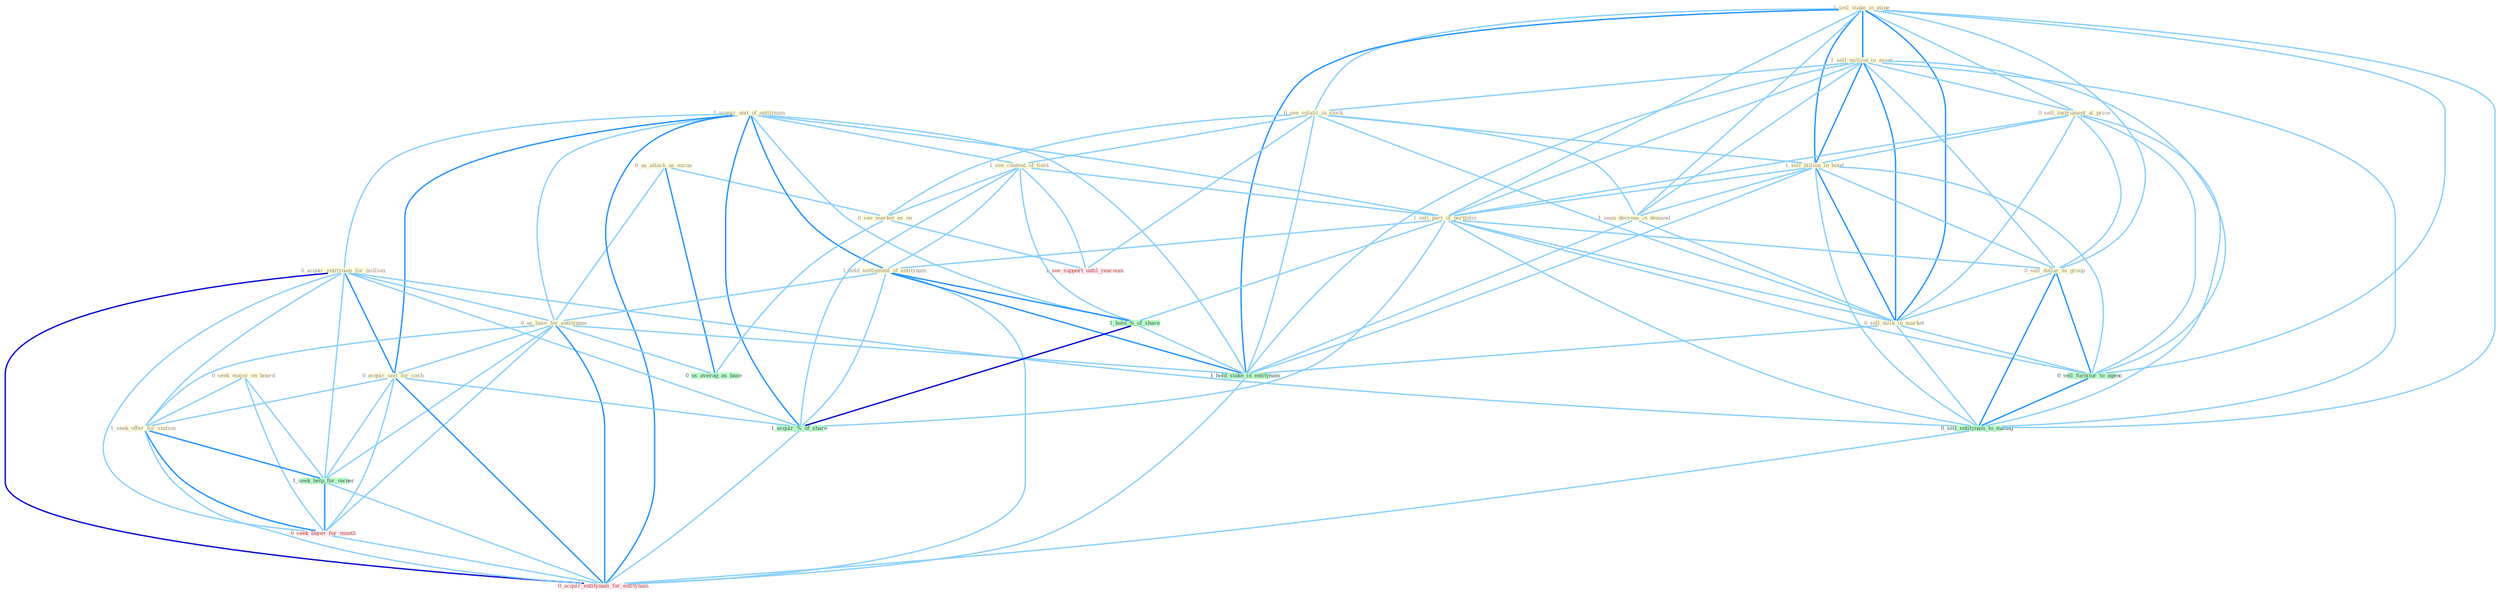 Graph G{ 
    node
    [shape=polygon,style=filled,width=.5,height=.06,color="#BDFCC9",fixedsize=true,fontsize=4,
    fontcolor="#2f4f4f"];
    {node
    [color="#ffffe0", fontcolor="#8b7d6b"] "0_us_attack_as_excus " "1_sell_stake_in_mine " "1_sell_million_in_asset " "0_sell_instrument_at_price " "0_see_volatil_in_stock " "1_sell_billion_in_bond " "1_acquir_unit_of_entitynam " "1_see_content_of_field " "1_sell_part_of_portfolio " "1_hold_settlement_of_entitynam " "0_acquir_entitynam_for_million " "0_sell_dollar_to_group " "0_seek_major_on_board " "0_us_base_for_entitynam " "0_see_market_as_on " "0_acquir_unit_for_cash " "1_seen_decreas_in_demand " "0_sell_milk_in_market " "1_seek_offer_for_station "}
{node [color="#fff0f5", fontcolor="#b22222"] "0_seek_buyer_for_month " "1_see_support_until_yearnum " "0_acquir_entitynam_for_entitynam "}
edge [color="#B0E2FF"];

	"0_us_attack_as_excus " -- "0_us_base_for_entitynam " [w="1", color="#87cefa" ];
	"0_us_attack_as_excus " -- "0_see_market_as_on " [w="1", color="#87cefa" ];
	"0_us_attack_as_excus " -- "0_us_averag_as_base " [w="2", color="#1e90ff" , len=0.8];
	"1_sell_stake_in_mine " -- "1_sell_million_in_asset " [w="2", color="#1e90ff" , len=0.8];
	"1_sell_stake_in_mine " -- "0_sell_instrument_at_price " [w="1", color="#87cefa" ];
	"1_sell_stake_in_mine " -- "0_see_volatil_in_stock " [w="1", color="#87cefa" ];
	"1_sell_stake_in_mine " -- "1_sell_billion_in_bond " [w="2", color="#1e90ff" , len=0.8];
	"1_sell_stake_in_mine " -- "1_sell_part_of_portfolio " [w="1", color="#87cefa" ];
	"1_sell_stake_in_mine " -- "0_sell_dollar_to_group " [w="1", color="#87cefa" ];
	"1_sell_stake_in_mine " -- "1_seen_decreas_in_demand " [w="1", color="#87cefa" ];
	"1_sell_stake_in_mine " -- "0_sell_milk_in_market " [w="2", color="#1e90ff" , len=0.8];
	"1_sell_stake_in_mine " -- "1_hold_stake_in_entitynam " [w="2", color="#1e90ff" , len=0.8];
	"1_sell_stake_in_mine " -- "0_sell_furnitur_to_agenc " [w="1", color="#87cefa" ];
	"1_sell_stake_in_mine " -- "0_sell_entitynam_to_manag " [w="1", color="#87cefa" ];
	"1_sell_million_in_asset " -- "0_sell_instrument_at_price " [w="1", color="#87cefa" ];
	"1_sell_million_in_asset " -- "0_see_volatil_in_stock " [w="1", color="#87cefa" ];
	"1_sell_million_in_asset " -- "1_sell_billion_in_bond " [w="2", color="#1e90ff" , len=0.8];
	"1_sell_million_in_asset " -- "1_sell_part_of_portfolio " [w="1", color="#87cefa" ];
	"1_sell_million_in_asset " -- "0_sell_dollar_to_group " [w="1", color="#87cefa" ];
	"1_sell_million_in_asset " -- "1_seen_decreas_in_demand " [w="1", color="#87cefa" ];
	"1_sell_million_in_asset " -- "0_sell_milk_in_market " [w="2", color="#1e90ff" , len=0.8];
	"1_sell_million_in_asset " -- "1_hold_stake_in_entitynam " [w="1", color="#87cefa" ];
	"1_sell_million_in_asset " -- "0_sell_furnitur_to_agenc " [w="1", color="#87cefa" ];
	"1_sell_million_in_asset " -- "0_sell_entitynam_to_manag " [w="1", color="#87cefa" ];
	"0_sell_instrument_at_price " -- "1_sell_billion_in_bond " [w="1", color="#87cefa" ];
	"0_sell_instrument_at_price " -- "1_sell_part_of_portfolio " [w="1", color="#87cefa" ];
	"0_sell_instrument_at_price " -- "0_sell_dollar_to_group " [w="1", color="#87cefa" ];
	"0_sell_instrument_at_price " -- "0_sell_milk_in_market " [w="1", color="#87cefa" ];
	"0_sell_instrument_at_price " -- "0_sell_furnitur_to_agenc " [w="1", color="#87cefa" ];
	"0_sell_instrument_at_price " -- "0_sell_entitynam_to_manag " [w="1", color="#87cefa" ];
	"0_see_volatil_in_stock " -- "1_sell_billion_in_bond " [w="1", color="#87cefa" ];
	"0_see_volatil_in_stock " -- "1_see_content_of_field " [w="1", color="#87cefa" ];
	"0_see_volatil_in_stock " -- "0_see_market_as_on " [w="1", color="#87cefa" ];
	"0_see_volatil_in_stock " -- "1_seen_decreas_in_demand " [w="1", color="#87cefa" ];
	"0_see_volatil_in_stock " -- "0_sell_milk_in_market " [w="1", color="#87cefa" ];
	"0_see_volatil_in_stock " -- "1_hold_stake_in_entitynam " [w="1", color="#87cefa" ];
	"0_see_volatil_in_stock " -- "1_see_support_until_yearnum " [w="1", color="#87cefa" ];
	"1_sell_billion_in_bond " -- "1_sell_part_of_portfolio " [w="1", color="#87cefa" ];
	"1_sell_billion_in_bond " -- "0_sell_dollar_to_group " [w="1", color="#87cefa" ];
	"1_sell_billion_in_bond " -- "1_seen_decreas_in_demand " [w="1", color="#87cefa" ];
	"1_sell_billion_in_bond " -- "0_sell_milk_in_market " [w="2", color="#1e90ff" , len=0.8];
	"1_sell_billion_in_bond " -- "1_hold_stake_in_entitynam " [w="1", color="#87cefa" ];
	"1_sell_billion_in_bond " -- "0_sell_furnitur_to_agenc " [w="1", color="#87cefa" ];
	"1_sell_billion_in_bond " -- "0_sell_entitynam_to_manag " [w="1", color="#87cefa" ];
	"1_acquir_unit_of_entitynam " -- "1_see_content_of_field " [w="1", color="#87cefa" ];
	"1_acquir_unit_of_entitynam " -- "1_sell_part_of_portfolio " [w="1", color="#87cefa" ];
	"1_acquir_unit_of_entitynam " -- "1_hold_settlement_of_entitynam " [w="2", color="#1e90ff" , len=0.8];
	"1_acquir_unit_of_entitynam " -- "0_acquir_entitynam_for_million " [w="1", color="#87cefa" ];
	"1_acquir_unit_of_entitynam " -- "0_us_base_for_entitynam " [w="1", color="#87cefa" ];
	"1_acquir_unit_of_entitynam " -- "0_acquir_unit_for_cash " [w="2", color="#1e90ff" , len=0.8];
	"1_acquir_unit_of_entitynam " -- "1_hold_%_of_share " [w="1", color="#87cefa" ];
	"1_acquir_unit_of_entitynam " -- "1_hold_stake_in_entitynam " [w="1", color="#87cefa" ];
	"1_acquir_unit_of_entitynam " -- "1_acquir_%_of_share " [w="2", color="#1e90ff" , len=0.8];
	"1_acquir_unit_of_entitynam " -- "0_acquir_entitynam_for_entitynam " [w="2", color="#1e90ff" , len=0.8];
	"1_see_content_of_field " -- "1_sell_part_of_portfolio " [w="1", color="#87cefa" ];
	"1_see_content_of_field " -- "1_hold_settlement_of_entitynam " [w="1", color="#87cefa" ];
	"1_see_content_of_field " -- "0_see_market_as_on " [w="1", color="#87cefa" ];
	"1_see_content_of_field " -- "1_hold_%_of_share " [w="1", color="#87cefa" ];
	"1_see_content_of_field " -- "1_acquir_%_of_share " [w="1", color="#87cefa" ];
	"1_see_content_of_field " -- "1_see_support_until_yearnum " [w="1", color="#87cefa" ];
	"1_sell_part_of_portfolio " -- "1_hold_settlement_of_entitynam " [w="1", color="#87cefa" ];
	"1_sell_part_of_portfolio " -- "0_sell_dollar_to_group " [w="1", color="#87cefa" ];
	"1_sell_part_of_portfolio " -- "0_sell_milk_in_market " [w="1", color="#87cefa" ];
	"1_sell_part_of_portfolio " -- "1_hold_%_of_share " [w="1", color="#87cefa" ];
	"1_sell_part_of_portfolio " -- "1_acquir_%_of_share " [w="1", color="#87cefa" ];
	"1_sell_part_of_portfolio " -- "0_sell_furnitur_to_agenc " [w="1", color="#87cefa" ];
	"1_sell_part_of_portfolio " -- "0_sell_entitynam_to_manag " [w="1", color="#87cefa" ];
	"1_hold_settlement_of_entitynam " -- "0_us_base_for_entitynam " [w="1", color="#87cefa" ];
	"1_hold_settlement_of_entitynam " -- "1_hold_%_of_share " [w="2", color="#1e90ff" , len=0.8];
	"1_hold_settlement_of_entitynam " -- "1_hold_stake_in_entitynam " [w="2", color="#1e90ff" , len=0.8];
	"1_hold_settlement_of_entitynam " -- "1_acquir_%_of_share " [w="1", color="#87cefa" ];
	"1_hold_settlement_of_entitynam " -- "0_acquir_entitynam_for_entitynam " [w="1", color="#87cefa" ];
	"0_acquir_entitynam_for_million " -- "0_us_base_for_entitynam " [w="1", color="#87cefa" ];
	"0_acquir_entitynam_for_million " -- "0_acquir_unit_for_cash " [w="2", color="#1e90ff" , len=0.8];
	"0_acquir_entitynam_for_million " -- "1_seek_offer_for_station " [w="1", color="#87cefa" ];
	"0_acquir_entitynam_for_million " -- "1_seek_help_for_owner " [w="1", color="#87cefa" ];
	"0_acquir_entitynam_for_million " -- "0_seek_buyer_for_month " [w="1", color="#87cefa" ];
	"0_acquir_entitynam_for_million " -- "1_acquir_%_of_share " [w="1", color="#87cefa" ];
	"0_acquir_entitynam_for_million " -- "0_sell_entitynam_to_manag " [w="1", color="#87cefa" ];
	"0_acquir_entitynam_for_million " -- "0_acquir_entitynam_for_entitynam " [w="3", color="#0000cd" , len=0.6];
	"0_sell_dollar_to_group " -- "0_sell_milk_in_market " [w="1", color="#87cefa" ];
	"0_sell_dollar_to_group " -- "0_sell_furnitur_to_agenc " [w="2", color="#1e90ff" , len=0.8];
	"0_sell_dollar_to_group " -- "0_sell_entitynam_to_manag " [w="2", color="#1e90ff" , len=0.8];
	"0_seek_major_on_board " -- "1_seek_offer_for_station " [w="1", color="#87cefa" ];
	"0_seek_major_on_board " -- "1_seek_help_for_owner " [w="1", color="#87cefa" ];
	"0_seek_major_on_board " -- "0_seek_buyer_for_month " [w="1", color="#87cefa" ];
	"0_us_base_for_entitynam " -- "0_acquir_unit_for_cash " [w="1", color="#87cefa" ];
	"0_us_base_for_entitynam " -- "1_seek_offer_for_station " [w="1", color="#87cefa" ];
	"0_us_base_for_entitynam " -- "1_hold_stake_in_entitynam " [w="1", color="#87cefa" ];
	"0_us_base_for_entitynam " -- "1_seek_help_for_owner " [w="1", color="#87cefa" ];
	"0_us_base_for_entitynam " -- "0_seek_buyer_for_month " [w="1", color="#87cefa" ];
	"0_us_base_for_entitynam " -- "0_us_averag_as_base " [w="1", color="#87cefa" ];
	"0_us_base_for_entitynam " -- "0_acquir_entitynam_for_entitynam " [w="2", color="#1e90ff" , len=0.8];
	"0_see_market_as_on " -- "1_see_support_until_yearnum " [w="1", color="#87cefa" ];
	"0_see_market_as_on " -- "0_us_averag_as_base " [w="1", color="#87cefa" ];
	"0_acquir_unit_for_cash " -- "1_seek_offer_for_station " [w="1", color="#87cefa" ];
	"0_acquir_unit_for_cash " -- "1_seek_help_for_owner " [w="1", color="#87cefa" ];
	"0_acquir_unit_for_cash " -- "0_seek_buyer_for_month " [w="1", color="#87cefa" ];
	"0_acquir_unit_for_cash " -- "1_acquir_%_of_share " [w="1", color="#87cefa" ];
	"0_acquir_unit_for_cash " -- "0_acquir_entitynam_for_entitynam " [w="2", color="#1e90ff" , len=0.8];
	"1_seen_decreas_in_demand " -- "0_sell_milk_in_market " [w="1", color="#87cefa" ];
	"1_seen_decreas_in_demand " -- "1_hold_stake_in_entitynam " [w="1", color="#87cefa" ];
	"0_sell_milk_in_market " -- "1_hold_stake_in_entitynam " [w="1", color="#87cefa" ];
	"0_sell_milk_in_market " -- "0_sell_furnitur_to_agenc " [w="1", color="#87cefa" ];
	"0_sell_milk_in_market " -- "0_sell_entitynam_to_manag " [w="1", color="#87cefa" ];
	"1_seek_offer_for_station " -- "1_seek_help_for_owner " [w="2", color="#1e90ff" , len=0.8];
	"1_seek_offer_for_station " -- "0_seek_buyer_for_month " [w="2", color="#1e90ff" , len=0.8];
	"1_seek_offer_for_station " -- "0_acquir_entitynam_for_entitynam " [w="1", color="#87cefa" ];
	"1_hold_%_of_share " -- "1_hold_stake_in_entitynam " [w="1", color="#87cefa" ];
	"1_hold_%_of_share " -- "1_acquir_%_of_share " [w="3", color="#0000cd" , len=0.6];
	"1_hold_stake_in_entitynam " -- "0_acquir_entitynam_for_entitynam " [w="1", color="#87cefa" ];
	"1_seek_help_for_owner " -- "0_seek_buyer_for_month " [w="2", color="#1e90ff" , len=0.8];
	"1_seek_help_for_owner " -- "0_acquir_entitynam_for_entitynam " [w="1", color="#87cefa" ];
	"0_seek_buyer_for_month " -- "0_acquir_entitynam_for_entitynam " [w="1", color="#87cefa" ];
	"1_acquir_%_of_share " -- "0_acquir_entitynam_for_entitynam " [w="1", color="#87cefa" ];
	"0_sell_furnitur_to_agenc " -- "0_sell_entitynam_to_manag " [w="2", color="#1e90ff" , len=0.8];
	"0_sell_entitynam_to_manag " -- "0_acquir_entitynam_for_entitynam " [w="1", color="#87cefa" ];
}